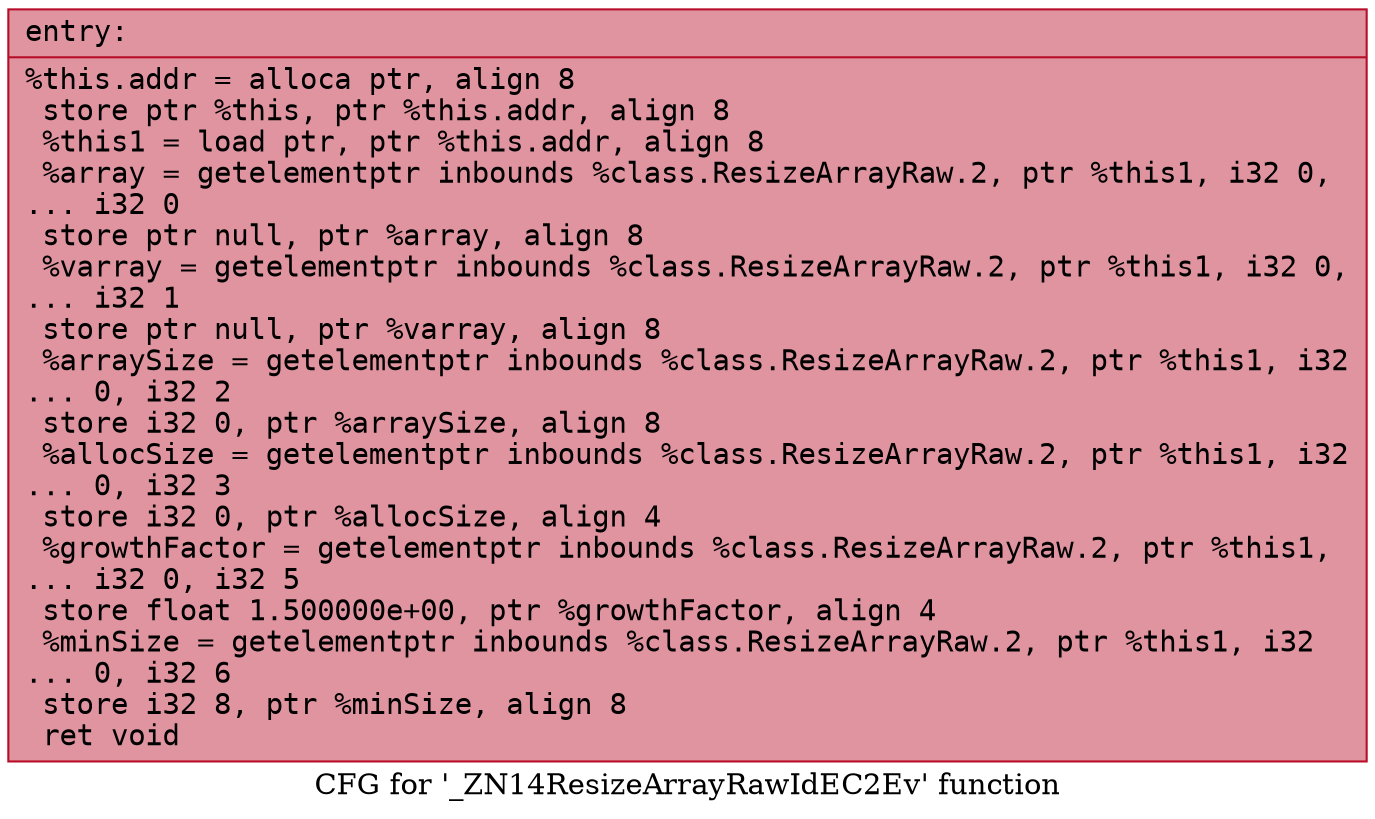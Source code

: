 digraph "CFG for '_ZN14ResizeArrayRawIdEC2Ev' function" {
	label="CFG for '_ZN14ResizeArrayRawIdEC2Ev' function";

	Node0x5621f772bf90 [shape=record,color="#b70d28ff", style=filled, fillcolor="#b70d2870" fontname="Courier",label="{entry:\l|  %this.addr = alloca ptr, align 8\l  store ptr %this, ptr %this.addr, align 8\l  %this1 = load ptr, ptr %this.addr, align 8\l  %array = getelementptr inbounds %class.ResizeArrayRaw.2, ptr %this1, i32 0,\l... i32 0\l  store ptr null, ptr %array, align 8\l  %varray = getelementptr inbounds %class.ResizeArrayRaw.2, ptr %this1, i32 0,\l... i32 1\l  store ptr null, ptr %varray, align 8\l  %arraySize = getelementptr inbounds %class.ResizeArrayRaw.2, ptr %this1, i32\l... 0, i32 2\l  store i32 0, ptr %arraySize, align 8\l  %allocSize = getelementptr inbounds %class.ResizeArrayRaw.2, ptr %this1, i32\l... 0, i32 3\l  store i32 0, ptr %allocSize, align 4\l  %growthFactor = getelementptr inbounds %class.ResizeArrayRaw.2, ptr %this1,\l... i32 0, i32 5\l  store float 1.500000e+00, ptr %growthFactor, align 4\l  %minSize = getelementptr inbounds %class.ResizeArrayRaw.2, ptr %this1, i32\l... 0, i32 6\l  store i32 8, ptr %minSize, align 8\l  ret void\l}"];
}
